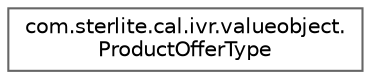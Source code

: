digraph "Graphical Class Hierarchy"
{
 // LATEX_PDF_SIZE
  bgcolor="transparent";
  edge [fontname=Helvetica,fontsize=10,labelfontname=Helvetica,labelfontsize=10];
  node [fontname=Helvetica,fontsize=10,shape=box,height=0.2,width=0.4];
  rankdir="LR";
  Node0 [id="Node000000",label="com.sterlite.cal.ivr.valueobject.\lProductOfferType",height=0.2,width=0.4,color="grey40", fillcolor="white", style="filled",URL="$enumcom_1_1sterlite_1_1cal_1_1ivr_1_1valueobject_1_1_product_offer_type.html",tooltip=" "];
}
